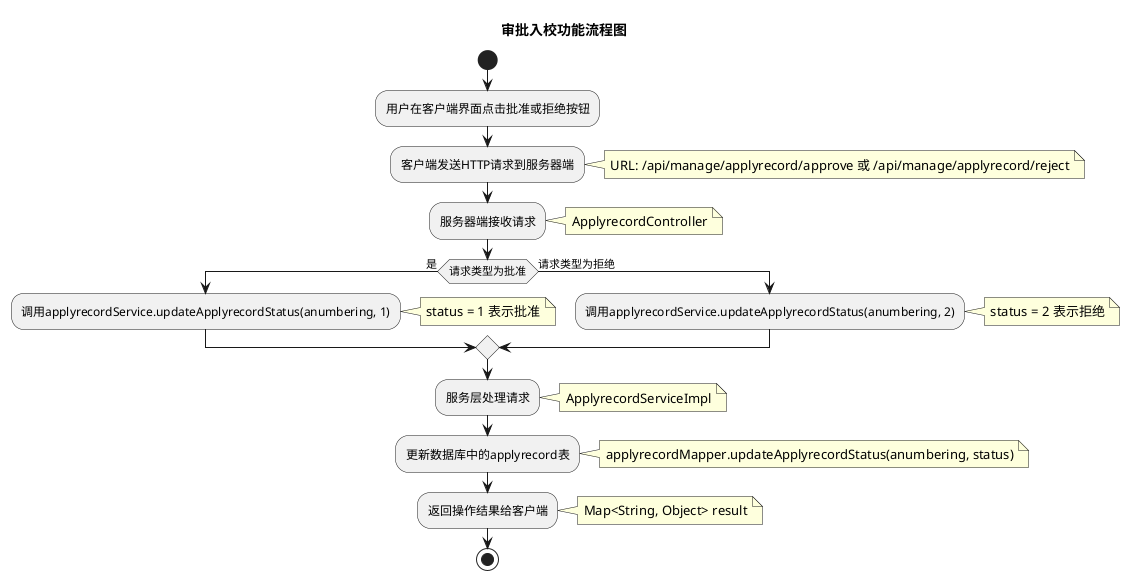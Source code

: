 @startuml

title 审批入校功能流程图

start

:用户在客户端界面点击批准或拒绝按钮;

:客户端发送HTTP请求到服务器端;
note right: URL: /api/manage/applyrecord/approve 或 /api/manage/applyrecord/reject

:服务器端接收请求;
note right: ApplyrecordController

if (请求类型为批准) then (是)
  :调用applyrecordService.updateApplyrecordStatus(anumbering, 1);
  note right: status = 1 表示批准
else (请求类型为拒绝)
  :调用applyrecordService.updateApplyrecordStatus(anumbering, 2);
  note right: status = 2 表示拒绝
endif

:服务层处理请求;
note right: ApplyrecordServiceImpl

:更新数据库中的applyrecord表;
note right: applyrecordMapper.updateApplyrecordStatus(anumbering, status)

:返回操作结果给客户端;
note right: Map<String, Object> result

stop

@enduml
